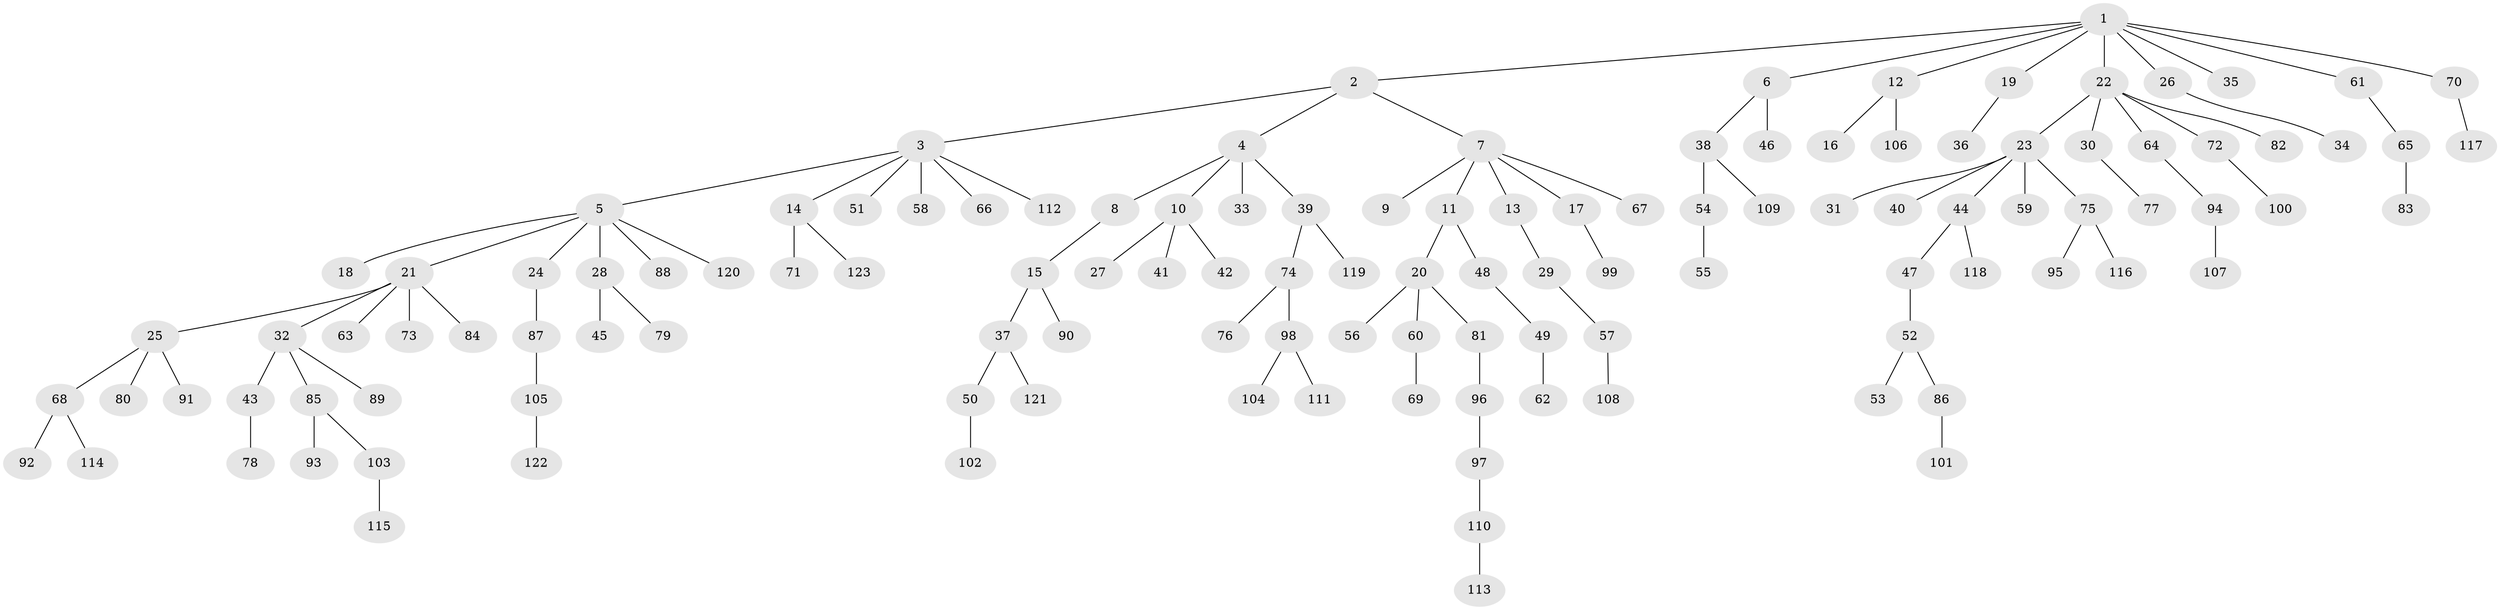 // Generated by graph-tools (version 1.1) at 2025/36/03/09/25 02:36:57]
// undirected, 123 vertices, 122 edges
graph export_dot {
graph [start="1"]
  node [color=gray90,style=filled];
  1;
  2;
  3;
  4;
  5;
  6;
  7;
  8;
  9;
  10;
  11;
  12;
  13;
  14;
  15;
  16;
  17;
  18;
  19;
  20;
  21;
  22;
  23;
  24;
  25;
  26;
  27;
  28;
  29;
  30;
  31;
  32;
  33;
  34;
  35;
  36;
  37;
  38;
  39;
  40;
  41;
  42;
  43;
  44;
  45;
  46;
  47;
  48;
  49;
  50;
  51;
  52;
  53;
  54;
  55;
  56;
  57;
  58;
  59;
  60;
  61;
  62;
  63;
  64;
  65;
  66;
  67;
  68;
  69;
  70;
  71;
  72;
  73;
  74;
  75;
  76;
  77;
  78;
  79;
  80;
  81;
  82;
  83;
  84;
  85;
  86;
  87;
  88;
  89;
  90;
  91;
  92;
  93;
  94;
  95;
  96;
  97;
  98;
  99;
  100;
  101;
  102;
  103;
  104;
  105;
  106;
  107;
  108;
  109;
  110;
  111;
  112;
  113;
  114;
  115;
  116;
  117;
  118;
  119;
  120;
  121;
  122;
  123;
  1 -- 2;
  1 -- 6;
  1 -- 12;
  1 -- 19;
  1 -- 22;
  1 -- 26;
  1 -- 35;
  1 -- 61;
  1 -- 70;
  2 -- 3;
  2 -- 4;
  2 -- 7;
  3 -- 5;
  3 -- 14;
  3 -- 51;
  3 -- 58;
  3 -- 66;
  3 -- 112;
  4 -- 8;
  4 -- 10;
  4 -- 33;
  4 -- 39;
  5 -- 18;
  5 -- 21;
  5 -- 24;
  5 -- 28;
  5 -- 88;
  5 -- 120;
  6 -- 38;
  6 -- 46;
  7 -- 9;
  7 -- 11;
  7 -- 13;
  7 -- 17;
  7 -- 67;
  8 -- 15;
  10 -- 27;
  10 -- 41;
  10 -- 42;
  11 -- 20;
  11 -- 48;
  12 -- 16;
  12 -- 106;
  13 -- 29;
  14 -- 71;
  14 -- 123;
  15 -- 37;
  15 -- 90;
  17 -- 99;
  19 -- 36;
  20 -- 56;
  20 -- 60;
  20 -- 81;
  21 -- 25;
  21 -- 32;
  21 -- 63;
  21 -- 73;
  21 -- 84;
  22 -- 23;
  22 -- 30;
  22 -- 64;
  22 -- 72;
  22 -- 82;
  23 -- 31;
  23 -- 40;
  23 -- 44;
  23 -- 59;
  23 -- 75;
  24 -- 87;
  25 -- 68;
  25 -- 80;
  25 -- 91;
  26 -- 34;
  28 -- 45;
  28 -- 79;
  29 -- 57;
  30 -- 77;
  32 -- 43;
  32 -- 85;
  32 -- 89;
  37 -- 50;
  37 -- 121;
  38 -- 54;
  38 -- 109;
  39 -- 74;
  39 -- 119;
  43 -- 78;
  44 -- 47;
  44 -- 118;
  47 -- 52;
  48 -- 49;
  49 -- 62;
  50 -- 102;
  52 -- 53;
  52 -- 86;
  54 -- 55;
  57 -- 108;
  60 -- 69;
  61 -- 65;
  64 -- 94;
  65 -- 83;
  68 -- 92;
  68 -- 114;
  70 -- 117;
  72 -- 100;
  74 -- 76;
  74 -- 98;
  75 -- 95;
  75 -- 116;
  81 -- 96;
  85 -- 93;
  85 -- 103;
  86 -- 101;
  87 -- 105;
  94 -- 107;
  96 -- 97;
  97 -- 110;
  98 -- 104;
  98 -- 111;
  103 -- 115;
  105 -- 122;
  110 -- 113;
}
